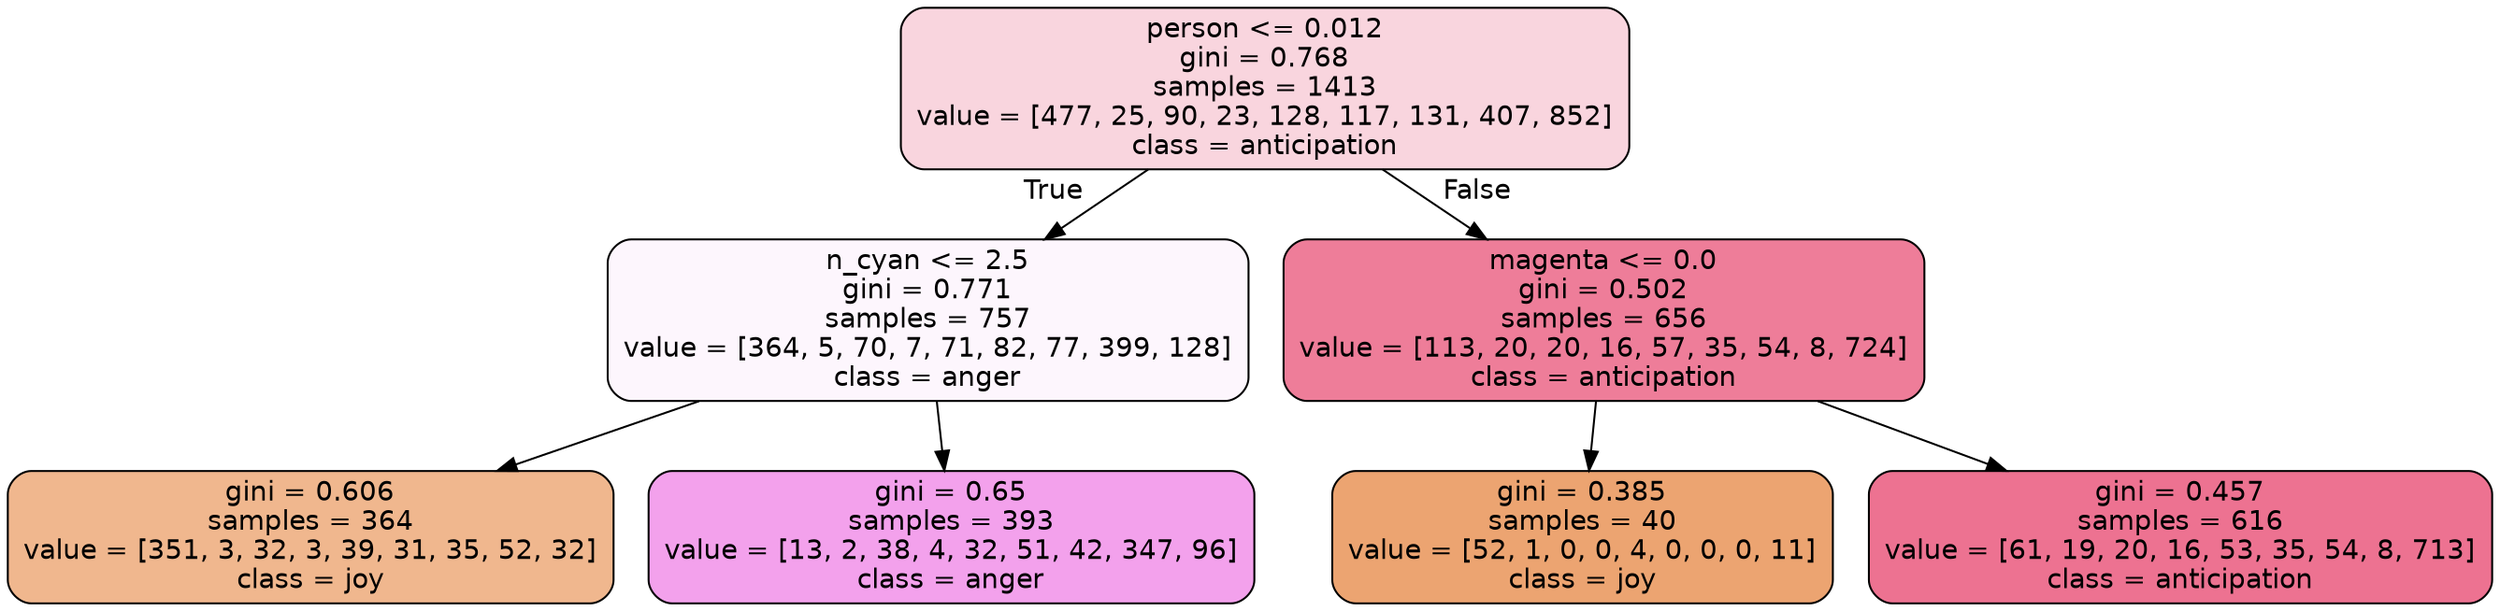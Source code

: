 digraph Tree {
node [shape=box, style="filled, rounded", color="black", fontname=helvetica] ;
edge [fontname=helvetica] ;
0 [label="person <= 0.012\ngini = 0.768\nsamples = 1413\nvalue = [477, 25, 90, 23, 128, 117, 131, 407, 852]\nclass = anticipation", fillcolor="#e5396436"] ;
1 [label="n_cyan <= 2.5\ngini = 0.771\nsamples = 757\nvalue = [364, 5, 70, 7, 71, 82, 77, 399, 128]\nclass = anger", fillcolor="#e539d70b"] ;
0 -> 1 [labeldistance=2.5, labelangle=45, headlabel="True"] ;
2 [label="gini = 0.606\nsamples = 364\nvalue = [351, 3, 32, 3, 39, 31, 35, 52, 32]\nclass = joy", fillcolor="#e5813991"] ;
1 -> 2 ;
3 [label="gini = 0.65\nsamples = 393\nvalue = [13, 2, 38, 4, 32, 51, 42, 347, 96]\nclass = anger", fillcolor="#e539d779"] ;
1 -> 3 ;
4 [label="magenta <= 0.0\ngini = 0.502\nsamples = 656\nvalue = [113, 20, 20, 16, 57, 35, 54, 8, 724]\nclass = anticipation", fillcolor="#e53964a7"] ;
0 -> 4 [labeldistance=2.5, labelangle=-45, headlabel="False"] ;
5 [label="gini = 0.385\nsamples = 40\nvalue = [52, 1, 0, 0, 4, 0, 0, 0, 11]\nclass = joy", fillcolor="#e58139b7"] ;
4 -> 5 ;
6 [label="gini = 0.457\nsamples = 616\nvalue = [61, 19, 20, 16, 53, 35, 54, 8, 713]\nclass = anticipation", fillcolor="#e53964b5"] ;
4 -> 6 ;
}